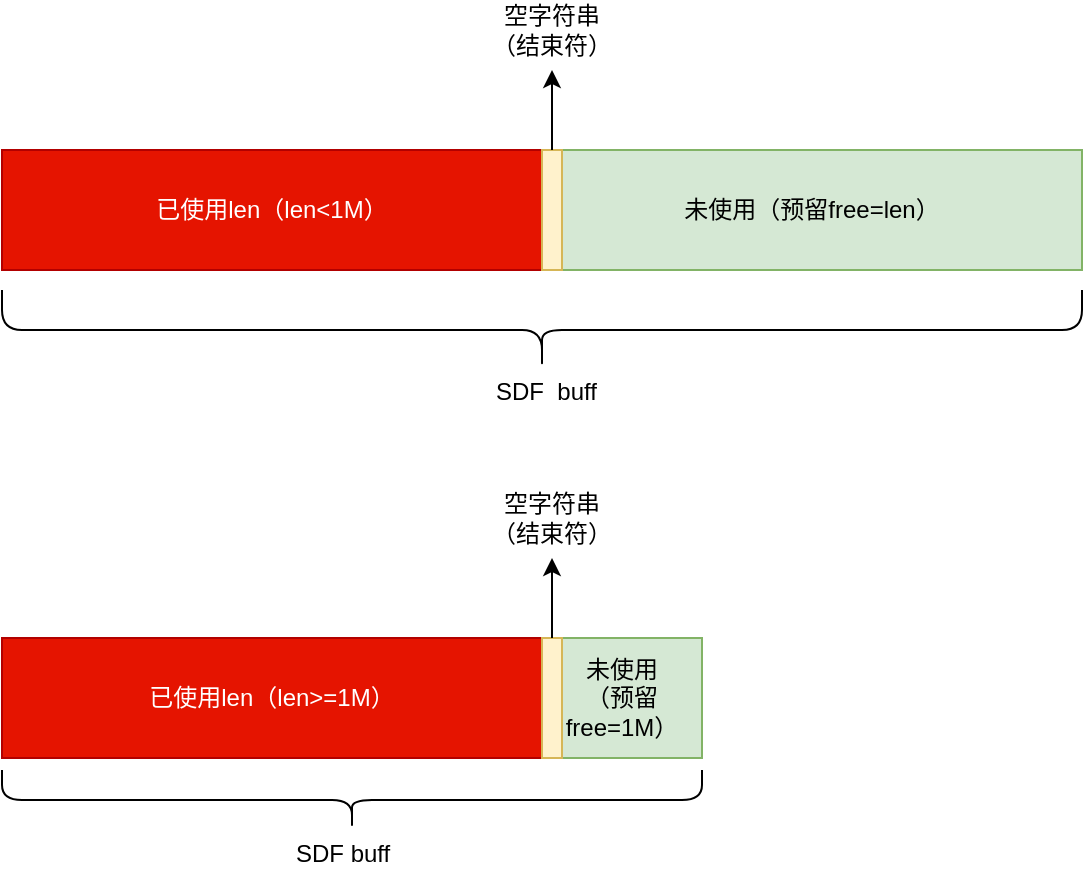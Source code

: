 <mxfile version="10.7.5" type="device"><diagram id="b2bMS8WULBgzEeHsDWEa" name="Page-1"><mxGraphModel dx="918" dy="682" grid="1" gridSize="10" guides="1" tooltips="1" connect="1" arrows="1" fold="1" page="1" pageScale="1" pageWidth="827" pageHeight="1169" math="0" shadow="0"><root><mxCell id="0"/><mxCell id="1" parent="0"/><mxCell id="lBxVixkCONlCAGxKR6V7-3" value="已使用len（len&amp;lt;1M）&lt;br&gt;" style="rounded=0;whiteSpace=wrap;html=1;fillColor=#e51400;strokeColor=#B20000;fontColor=#ffffff;" vertex="1" parent="1"><mxGeometry x="90" y="230" width="270" height="60" as="geometry"/></mxCell><mxCell id="lBxVixkCONlCAGxKR6V7-4" value="未使用（预留free=len）" style="rounded=0;whiteSpace=wrap;html=1;fillColor=#d5e8d4;strokeColor=#82b366;" vertex="1" parent="1"><mxGeometry x="360" y="230" width="270" height="60" as="geometry"/></mxCell><mxCell id="lBxVixkCONlCAGxKR6V7-5" value="" style="rounded=0;whiteSpace=wrap;html=1;fillColor=#fff2cc;strokeColor=#d6b656;" vertex="1" parent="1"><mxGeometry x="360" y="230" width="10" height="60" as="geometry"/></mxCell><mxCell id="lBxVixkCONlCAGxKR6V7-6" value="" style="endArrow=classic;html=1;exitX=0.5;exitY=0;exitDx=0;exitDy=0;" edge="1" parent="1" source="lBxVixkCONlCAGxKR6V7-5"><mxGeometry width="50" height="50" relative="1" as="geometry"><mxPoint x="380" y="200" as="sourcePoint"/><mxPoint x="365" y="190" as="targetPoint"/></mxGeometry></mxCell><mxCell id="lBxVixkCONlCAGxKR6V7-7" value="空字符串（结束符）" style="text;html=1;strokeColor=none;fillColor=none;align=center;verticalAlign=middle;whiteSpace=wrap;rounded=0;" vertex="1" parent="1"><mxGeometry x="330" y="160" width="70" height="20" as="geometry"/></mxCell><mxCell id="lBxVixkCONlCAGxKR6V7-8" value="已使用len（len&amp;gt;=1M）&lt;br&gt;" style="rounded=0;whiteSpace=wrap;html=1;fillColor=#e51400;strokeColor=#B20000;fontColor=#ffffff;" vertex="1" parent="1"><mxGeometry x="90" y="474" width="270" height="60" as="geometry"/></mxCell><mxCell id="lBxVixkCONlCAGxKR6V7-9" value="未使用&lt;br&gt;（预留free=1M）" style="rounded=0;whiteSpace=wrap;html=1;fillColor=#d5e8d4;strokeColor=#82b366;" vertex="1" parent="1"><mxGeometry x="360" y="474" width="80" height="60" as="geometry"/></mxCell><mxCell id="lBxVixkCONlCAGxKR6V7-10" value="" style="rounded=0;whiteSpace=wrap;html=1;fillColor=#fff2cc;strokeColor=#d6b656;" vertex="1" parent="1"><mxGeometry x="360" y="474" width="10" height="60" as="geometry"/></mxCell><mxCell id="lBxVixkCONlCAGxKR6V7-11" value="" style="endArrow=classic;html=1;exitX=0.5;exitY=0;exitDx=0;exitDy=0;" edge="1" parent="1" source="lBxVixkCONlCAGxKR6V7-10"><mxGeometry width="50" height="50" relative="1" as="geometry"><mxPoint x="380" y="444" as="sourcePoint"/><mxPoint x="365" y="434" as="targetPoint"/></mxGeometry></mxCell><mxCell id="lBxVixkCONlCAGxKR6V7-12" value="空字符串（结束符）" style="text;html=1;strokeColor=none;fillColor=none;align=center;verticalAlign=middle;whiteSpace=wrap;rounded=0;" vertex="1" parent="1"><mxGeometry x="330" y="404" width="70" height="20" as="geometry"/></mxCell><mxCell id="lBxVixkCONlCAGxKR6V7-13" value="" style="shape=curlyBracket;whiteSpace=wrap;html=1;rounded=1;rotation=-90;" vertex="1" parent="1"><mxGeometry x="340" y="50" width="40" height="540" as="geometry"/></mxCell><mxCell id="lBxVixkCONlCAGxKR6V7-14" value="SDF&amp;nbsp; buff" style="text;html=1;resizable=0;points=[];autosize=1;align=left;verticalAlign=top;spacingTop=-4;" vertex="1" parent="1"><mxGeometry x="335" y="341" width="70" height="20" as="geometry"/></mxCell><mxCell id="lBxVixkCONlCAGxKR6V7-15" value="" style="shape=curlyBracket;whiteSpace=wrap;html=1;rounded=1;rotation=-90;" vertex="1" parent="1"><mxGeometry x="250" y="380" width="30" height="350" as="geometry"/></mxCell><mxCell id="lBxVixkCONlCAGxKR6V7-17" value="SDF buff" style="text;html=1;resizable=0;points=[];autosize=1;align=left;verticalAlign=top;spacingTop=-4;" vertex="1" parent="1"><mxGeometry x="235" y="572" width="60" height="20" as="geometry"/></mxCell></root></mxGraphModel></diagram></mxfile>